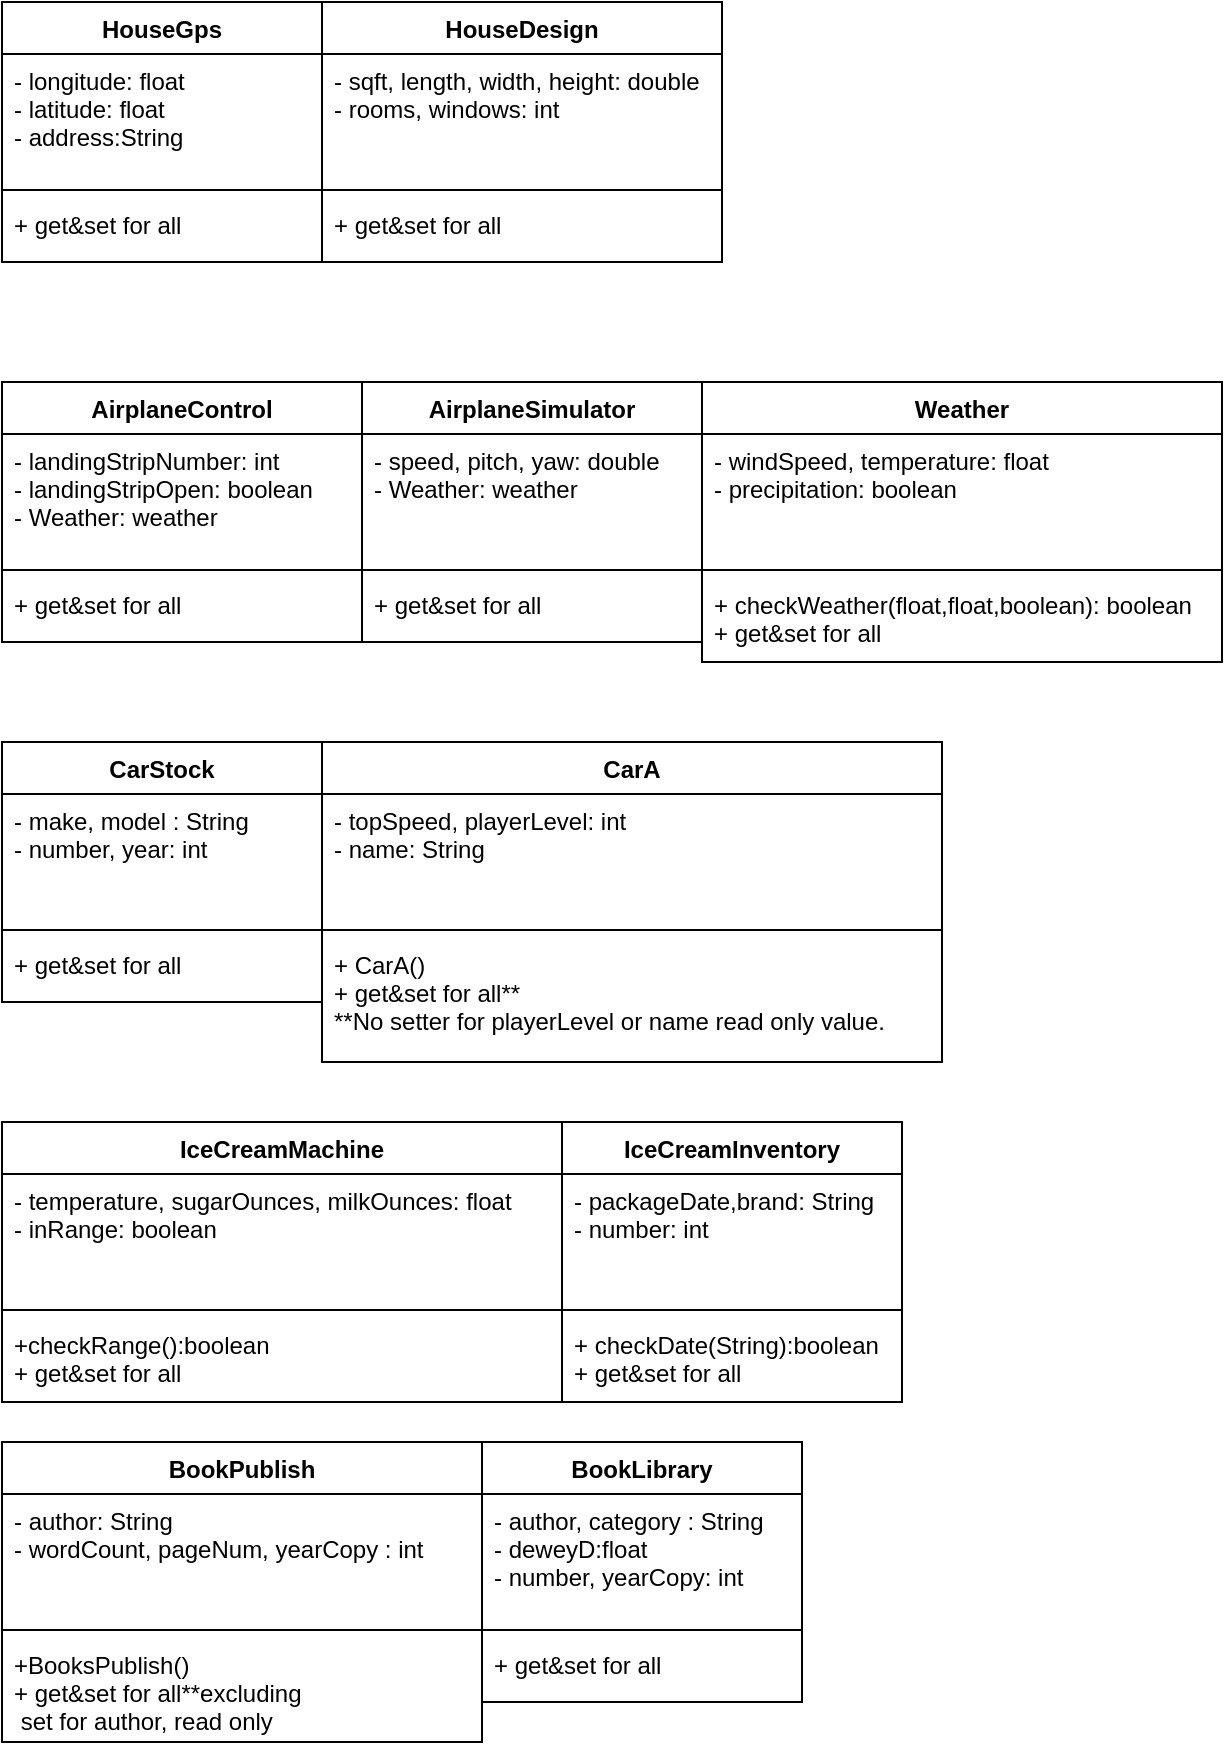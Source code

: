 <mxfile version="20.0.3" type="device"><diagram id="TNCu2ufSnVOKEzFiTLHT" name="Page-1"><mxGraphModel dx="751" dy="518" grid="1" gridSize="10" guides="1" tooltips="1" connect="1" arrows="1" fold="1" page="1" pageScale="1" pageWidth="850" pageHeight="1100" math="0" shadow="0"><root><mxCell id="0"/><mxCell id="1" parent="0"/><mxCell id="KGQkSMujrrvkIzf4OSrz-34" value="HouseGps" style="swimlane;fontStyle=1;align=center;verticalAlign=top;childLayout=stackLayout;horizontal=1;startSize=26;horizontalStack=0;resizeParent=1;resizeParentMax=0;resizeLast=0;collapsible=1;marginBottom=0;" vertex="1" parent="1"><mxGeometry x="10" y="10" width="160" height="130" as="geometry"/></mxCell><mxCell id="KGQkSMujrrvkIzf4OSrz-35" value="- longitude: float&#xA;- latitude: float&#xA;- address:String&#xA;&#xA;&#xA;&#xA;" style="text;strokeColor=none;fillColor=none;align=left;verticalAlign=top;spacingLeft=4;spacingRight=4;overflow=hidden;rotatable=0;points=[[0,0.5],[1,0.5]];portConstraint=eastwest;" vertex="1" parent="KGQkSMujrrvkIzf4OSrz-34"><mxGeometry y="26" width="160" height="64" as="geometry"/></mxCell><mxCell id="KGQkSMujrrvkIzf4OSrz-36" value="" style="line;strokeWidth=1;fillColor=none;align=left;verticalAlign=middle;spacingTop=-1;spacingLeft=3;spacingRight=3;rotatable=0;labelPosition=right;points=[];portConstraint=eastwest;" vertex="1" parent="KGQkSMujrrvkIzf4OSrz-34"><mxGeometry y="90" width="160" height="8" as="geometry"/></mxCell><mxCell id="KGQkSMujrrvkIzf4OSrz-37" value="+ get&amp;set for all" style="text;strokeColor=none;fillColor=none;align=left;verticalAlign=top;spacingLeft=4;spacingRight=4;overflow=hidden;rotatable=0;points=[[0,0.5],[1,0.5]];portConstraint=eastwest;" vertex="1" parent="KGQkSMujrrvkIzf4OSrz-34"><mxGeometry y="98" width="160" height="32" as="geometry"/></mxCell><mxCell id="KGQkSMujrrvkIzf4OSrz-38" value="HouseDesign" style="swimlane;fontStyle=1;align=center;verticalAlign=top;childLayout=stackLayout;horizontal=1;startSize=26;horizontalStack=0;resizeParent=1;resizeParentMax=0;resizeLast=0;collapsible=1;marginBottom=0;" vertex="1" parent="1"><mxGeometry x="170" y="10" width="200" height="130" as="geometry"/></mxCell><mxCell id="KGQkSMujrrvkIzf4OSrz-39" value="- sqft, length, width, height: double&#xA;- rooms, windows: int&#xA;&#xA;&#xA;" style="text;strokeColor=none;fillColor=none;align=left;verticalAlign=top;spacingLeft=4;spacingRight=4;overflow=hidden;rotatable=0;points=[[0,0.5],[1,0.5]];portConstraint=eastwest;" vertex="1" parent="KGQkSMujrrvkIzf4OSrz-38"><mxGeometry y="26" width="200" height="64" as="geometry"/></mxCell><mxCell id="KGQkSMujrrvkIzf4OSrz-40" value="" style="line;strokeWidth=1;fillColor=none;align=left;verticalAlign=middle;spacingTop=-1;spacingLeft=3;spacingRight=3;rotatable=0;labelPosition=right;points=[];portConstraint=eastwest;" vertex="1" parent="KGQkSMujrrvkIzf4OSrz-38"><mxGeometry y="90" width="200" height="8" as="geometry"/></mxCell><mxCell id="KGQkSMujrrvkIzf4OSrz-41" value="+ get&amp;set for all" style="text;strokeColor=none;fillColor=none;align=left;verticalAlign=top;spacingLeft=4;spacingRight=4;overflow=hidden;rotatable=0;points=[[0,0.5],[1,0.5]];portConstraint=eastwest;" vertex="1" parent="KGQkSMujrrvkIzf4OSrz-38"><mxGeometry y="98" width="200" height="32" as="geometry"/></mxCell><mxCell id="KGQkSMujrrvkIzf4OSrz-42" value="AirplaneControl" style="swimlane;fontStyle=1;align=center;verticalAlign=top;childLayout=stackLayout;horizontal=1;startSize=26;horizontalStack=0;resizeParent=1;resizeParentMax=0;resizeLast=0;collapsible=1;marginBottom=0;" vertex="1" parent="1"><mxGeometry x="10" y="200" width="180" height="130" as="geometry"/></mxCell><mxCell id="KGQkSMujrrvkIzf4OSrz-43" value="- landingStripNumber: int&#xA;- landingStripOpen: boolean&#xA;- Weather: weather&#xA;&#xA;&#xA;&#xA;" style="text;strokeColor=none;fillColor=none;align=left;verticalAlign=top;spacingLeft=4;spacingRight=4;overflow=hidden;rotatable=0;points=[[0,0.5],[1,0.5]];portConstraint=eastwest;" vertex="1" parent="KGQkSMujrrvkIzf4OSrz-42"><mxGeometry y="26" width="180" height="64" as="geometry"/></mxCell><mxCell id="KGQkSMujrrvkIzf4OSrz-44" value="" style="line;strokeWidth=1;fillColor=none;align=left;verticalAlign=middle;spacingTop=-1;spacingLeft=3;spacingRight=3;rotatable=0;labelPosition=right;points=[];portConstraint=eastwest;" vertex="1" parent="KGQkSMujrrvkIzf4OSrz-42"><mxGeometry y="90" width="180" height="8" as="geometry"/></mxCell><mxCell id="KGQkSMujrrvkIzf4OSrz-45" value="+ get&amp;set for all" style="text;strokeColor=none;fillColor=none;align=left;verticalAlign=top;spacingLeft=4;spacingRight=4;overflow=hidden;rotatable=0;points=[[0,0.5],[1,0.5]];portConstraint=eastwest;" vertex="1" parent="KGQkSMujrrvkIzf4OSrz-42"><mxGeometry y="98" width="180" height="32" as="geometry"/></mxCell><mxCell id="KGQkSMujrrvkIzf4OSrz-46" value="AirplaneSimulator" style="swimlane;fontStyle=1;align=center;verticalAlign=top;childLayout=stackLayout;horizontal=1;startSize=26;horizontalStack=0;resizeParent=1;resizeParentMax=0;resizeLast=0;collapsible=1;marginBottom=0;" vertex="1" parent="1"><mxGeometry x="190" y="200" width="170" height="130" as="geometry"/></mxCell><mxCell id="KGQkSMujrrvkIzf4OSrz-47" value="- speed, pitch, yaw: double&#xA;- Weather: weather&#xA;&#xA;&#xA;" style="text;strokeColor=none;fillColor=none;align=left;verticalAlign=top;spacingLeft=4;spacingRight=4;overflow=hidden;rotatable=0;points=[[0,0.5],[1,0.5]];portConstraint=eastwest;" vertex="1" parent="KGQkSMujrrvkIzf4OSrz-46"><mxGeometry y="26" width="170" height="64" as="geometry"/></mxCell><mxCell id="KGQkSMujrrvkIzf4OSrz-48" value="" style="line;strokeWidth=1;fillColor=none;align=left;verticalAlign=middle;spacingTop=-1;spacingLeft=3;spacingRight=3;rotatable=0;labelPosition=right;points=[];portConstraint=eastwest;" vertex="1" parent="KGQkSMujrrvkIzf4OSrz-46"><mxGeometry y="90" width="170" height="8" as="geometry"/></mxCell><mxCell id="KGQkSMujrrvkIzf4OSrz-49" value="+ get&amp;set for all" style="text;strokeColor=none;fillColor=none;align=left;verticalAlign=top;spacingLeft=4;spacingRight=4;overflow=hidden;rotatable=0;points=[[0,0.5],[1,0.5]];portConstraint=eastwest;" vertex="1" parent="KGQkSMujrrvkIzf4OSrz-46"><mxGeometry y="98" width="170" height="32" as="geometry"/></mxCell><mxCell id="KGQkSMujrrvkIzf4OSrz-50" value="Weather" style="swimlane;fontStyle=1;align=center;verticalAlign=top;childLayout=stackLayout;horizontal=1;startSize=26;horizontalStack=0;resizeParent=1;resizeParentMax=0;resizeLast=0;collapsible=1;marginBottom=0;" vertex="1" parent="1"><mxGeometry x="360" y="200" width="260" height="140" as="geometry"/></mxCell><mxCell id="KGQkSMujrrvkIzf4OSrz-51" value="- windSpeed, temperature: float&#xA;- precipitation: boolean&#xA;&#xA;&#xA;" style="text;strokeColor=none;fillColor=none;align=left;verticalAlign=top;spacingLeft=4;spacingRight=4;overflow=hidden;rotatable=0;points=[[0,0.5],[1,0.5]];portConstraint=eastwest;" vertex="1" parent="KGQkSMujrrvkIzf4OSrz-50"><mxGeometry y="26" width="260" height="64" as="geometry"/></mxCell><mxCell id="KGQkSMujrrvkIzf4OSrz-52" value="" style="line;strokeWidth=1;fillColor=none;align=left;verticalAlign=middle;spacingTop=-1;spacingLeft=3;spacingRight=3;rotatable=0;labelPosition=right;points=[];portConstraint=eastwest;" vertex="1" parent="KGQkSMujrrvkIzf4OSrz-50"><mxGeometry y="90" width="260" height="8" as="geometry"/></mxCell><mxCell id="KGQkSMujrrvkIzf4OSrz-53" value="+ checkWeather(float,float,boolean): boolean&#xA;+ get&amp;set for all" style="text;strokeColor=none;fillColor=none;align=left;verticalAlign=top;spacingLeft=4;spacingRight=4;overflow=hidden;rotatable=0;points=[[0,0.5],[1,0.5]];portConstraint=eastwest;" vertex="1" parent="KGQkSMujrrvkIzf4OSrz-50"><mxGeometry y="98" width="260" height="42" as="geometry"/></mxCell><mxCell id="KGQkSMujrrvkIzf4OSrz-54" value="CarStock" style="swimlane;fontStyle=1;align=center;verticalAlign=top;childLayout=stackLayout;horizontal=1;startSize=26;horizontalStack=0;resizeParent=1;resizeParentMax=0;resizeLast=0;collapsible=1;marginBottom=0;" vertex="1" parent="1"><mxGeometry x="10" y="380" width="160" height="130" as="geometry"/></mxCell><mxCell id="KGQkSMujrrvkIzf4OSrz-55" value="- make, model : String&#xA;- number, year: int&#xA;&#xA;&#xA;" style="text;strokeColor=none;fillColor=none;align=left;verticalAlign=top;spacingLeft=4;spacingRight=4;overflow=hidden;rotatable=0;points=[[0,0.5],[1,0.5]];portConstraint=eastwest;" vertex="1" parent="KGQkSMujrrvkIzf4OSrz-54"><mxGeometry y="26" width="160" height="64" as="geometry"/></mxCell><mxCell id="KGQkSMujrrvkIzf4OSrz-56" value="" style="line;strokeWidth=1;fillColor=none;align=left;verticalAlign=middle;spacingTop=-1;spacingLeft=3;spacingRight=3;rotatable=0;labelPosition=right;points=[];portConstraint=eastwest;" vertex="1" parent="KGQkSMujrrvkIzf4OSrz-54"><mxGeometry y="90" width="160" height="8" as="geometry"/></mxCell><mxCell id="KGQkSMujrrvkIzf4OSrz-57" value="+ get&amp;set for all" style="text;strokeColor=none;fillColor=none;align=left;verticalAlign=top;spacingLeft=4;spacingRight=4;overflow=hidden;rotatable=0;points=[[0,0.5],[1,0.5]];portConstraint=eastwest;" vertex="1" parent="KGQkSMujrrvkIzf4OSrz-54"><mxGeometry y="98" width="160" height="32" as="geometry"/></mxCell><mxCell id="KGQkSMujrrvkIzf4OSrz-59" value="CarA" style="swimlane;fontStyle=1;align=center;verticalAlign=top;childLayout=stackLayout;horizontal=1;startSize=26;horizontalStack=0;resizeParent=1;resizeParentMax=0;resizeLast=0;collapsible=1;marginBottom=0;" vertex="1" parent="1"><mxGeometry x="170" y="380" width="310" height="160" as="geometry"/></mxCell><mxCell id="KGQkSMujrrvkIzf4OSrz-60" value="- topSpeed, playerLevel: int&#xA;- name: String&#xA;&#xA;&#xA;" style="text;strokeColor=none;fillColor=none;align=left;verticalAlign=top;spacingLeft=4;spacingRight=4;overflow=hidden;rotatable=0;points=[[0,0.5],[1,0.5]];portConstraint=eastwest;" vertex="1" parent="KGQkSMujrrvkIzf4OSrz-59"><mxGeometry y="26" width="310" height="64" as="geometry"/></mxCell><mxCell id="KGQkSMujrrvkIzf4OSrz-61" value="" style="line;strokeWidth=1;fillColor=none;align=left;verticalAlign=middle;spacingTop=-1;spacingLeft=3;spacingRight=3;rotatable=0;labelPosition=right;points=[];portConstraint=eastwest;" vertex="1" parent="KGQkSMujrrvkIzf4OSrz-59"><mxGeometry y="90" width="310" height="8" as="geometry"/></mxCell><mxCell id="KGQkSMujrrvkIzf4OSrz-62" value="+ CarA()&#xA;+ get&amp;set for all**&#xA;**No setter for playerLevel or name read only value.&#xA;" style="text;strokeColor=none;fillColor=none;align=left;verticalAlign=top;spacingLeft=4;spacingRight=4;overflow=hidden;rotatable=0;points=[[0,0.5],[1,0.5]];portConstraint=eastwest;" vertex="1" parent="KGQkSMujrrvkIzf4OSrz-59"><mxGeometry y="98" width="310" height="62" as="geometry"/></mxCell><mxCell id="KGQkSMujrrvkIzf4OSrz-67" value="IceCreamMachine" style="swimlane;fontStyle=1;align=center;verticalAlign=top;childLayout=stackLayout;horizontal=1;startSize=26;horizontalStack=0;resizeParent=1;resizeParentMax=0;resizeLast=0;collapsible=1;marginBottom=0;" vertex="1" parent="1"><mxGeometry x="10" y="570" width="280" height="140" as="geometry"/></mxCell><mxCell id="KGQkSMujrrvkIzf4OSrz-68" value="- temperature, sugarOunces, milkOunces: float&#xA;- inRange: boolean&#xA;" style="text;strokeColor=none;fillColor=none;align=left;verticalAlign=top;spacingLeft=4;spacingRight=4;overflow=hidden;rotatable=0;points=[[0,0.5],[1,0.5]];portConstraint=eastwest;" vertex="1" parent="KGQkSMujrrvkIzf4OSrz-67"><mxGeometry y="26" width="280" height="64" as="geometry"/></mxCell><mxCell id="KGQkSMujrrvkIzf4OSrz-69" value="" style="line;strokeWidth=1;fillColor=none;align=left;verticalAlign=middle;spacingTop=-1;spacingLeft=3;spacingRight=3;rotatable=0;labelPosition=right;points=[];portConstraint=eastwest;" vertex="1" parent="KGQkSMujrrvkIzf4OSrz-67"><mxGeometry y="90" width="280" height="8" as="geometry"/></mxCell><mxCell id="KGQkSMujrrvkIzf4OSrz-70" value="+checkRange():boolean&#xA;+ get&amp;set for all" style="text;strokeColor=none;fillColor=none;align=left;verticalAlign=top;spacingLeft=4;spacingRight=4;overflow=hidden;rotatable=0;points=[[0,0.5],[1,0.5]];portConstraint=eastwest;" vertex="1" parent="KGQkSMujrrvkIzf4OSrz-67"><mxGeometry y="98" width="280" height="42" as="geometry"/></mxCell><mxCell id="KGQkSMujrrvkIzf4OSrz-71" value="IceCreamInventory" style="swimlane;fontStyle=1;align=center;verticalAlign=top;childLayout=stackLayout;horizontal=1;startSize=26;horizontalStack=0;resizeParent=1;resizeParentMax=0;resizeLast=0;collapsible=1;marginBottom=0;" vertex="1" parent="1"><mxGeometry x="290" y="570" width="170" height="140" as="geometry"/></mxCell><mxCell id="KGQkSMujrrvkIzf4OSrz-72" value="- packageDate,brand: String&#xA;- number: int&#xA;" style="text;strokeColor=none;fillColor=none;align=left;verticalAlign=top;spacingLeft=4;spacingRight=4;overflow=hidden;rotatable=0;points=[[0,0.5],[1,0.5]];portConstraint=eastwest;" vertex="1" parent="KGQkSMujrrvkIzf4OSrz-71"><mxGeometry y="26" width="170" height="64" as="geometry"/></mxCell><mxCell id="KGQkSMujrrvkIzf4OSrz-73" value="" style="line;strokeWidth=1;fillColor=none;align=left;verticalAlign=middle;spacingTop=-1;spacingLeft=3;spacingRight=3;rotatable=0;labelPosition=right;points=[];portConstraint=eastwest;" vertex="1" parent="KGQkSMujrrvkIzf4OSrz-71"><mxGeometry y="90" width="170" height="8" as="geometry"/></mxCell><mxCell id="KGQkSMujrrvkIzf4OSrz-74" value="+ checkDate(String):boolean&#xA;+ get&amp;set for all" style="text;strokeColor=none;fillColor=none;align=left;verticalAlign=top;spacingLeft=4;spacingRight=4;overflow=hidden;rotatable=0;points=[[0,0.5],[1,0.5]];portConstraint=eastwest;" vertex="1" parent="KGQkSMujrrvkIzf4OSrz-71"><mxGeometry y="98" width="170" height="42" as="geometry"/></mxCell><mxCell id="KGQkSMujrrvkIzf4OSrz-75" value="BookPublish" style="swimlane;fontStyle=1;align=center;verticalAlign=top;childLayout=stackLayout;horizontal=1;startSize=26;horizontalStack=0;resizeParent=1;resizeParentMax=0;resizeLast=0;collapsible=1;marginBottom=0;" vertex="1" parent="1"><mxGeometry x="10" y="730" width="240" height="150" as="geometry"/></mxCell><mxCell id="KGQkSMujrrvkIzf4OSrz-76" value="- author: String&#xA;- wordCount, pageNum, yearCopy : int&#xA;&#xA;&#xA;&#xA;" style="text;strokeColor=none;fillColor=none;align=left;verticalAlign=top;spacingLeft=4;spacingRight=4;overflow=hidden;rotatable=0;points=[[0,0.5],[1,0.5]];portConstraint=eastwest;" vertex="1" parent="KGQkSMujrrvkIzf4OSrz-75"><mxGeometry y="26" width="240" height="64" as="geometry"/></mxCell><mxCell id="KGQkSMujrrvkIzf4OSrz-77" value="" style="line;strokeWidth=1;fillColor=none;align=left;verticalAlign=middle;spacingTop=-1;spacingLeft=3;spacingRight=3;rotatable=0;labelPosition=right;points=[];portConstraint=eastwest;" vertex="1" parent="KGQkSMujrrvkIzf4OSrz-75"><mxGeometry y="90" width="240" height="8" as="geometry"/></mxCell><mxCell id="KGQkSMujrrvkIzf4OSrz-78" value="+BooksPublish()&#xA;+ get&amp;set for all**excluding&#xA; set for author, read only&#xA;" style="text;strokeColor=none;fillColor=none;align=left;verticalAlign=top;spacingLeft=4;spacingRight=4;overflow=hidden;rotatable=0;points=[[0,0.5],[1,0.5]];portConstraint=eastwest;" vertex="1" parent="KGQkSMujrrvkIzf4OSrz-75"><mxGeometry y="98" width="240" height="52" as="geometry"/></mxCell><mxCell id="KGQkSMujrrvkIzf4OSrz-79" value="BookLibrary" style="swimlane;fontStyle=1;align=center;verticalAlign=top;childLayout=stackLayout;horizontal=1;startSize=26;horizontalStack=0;resizeParent=1;resizeParentMax=0;resizeLast=0;collapsible=1;marginBottom=0;" vertex="1" parent="1"><mxGeometry x="250" y="730" width="160" height="130" as="geometry"/></mxCell><mxCell id="KGQkSMujrrvkIzf4OSrz-80" value="- author, category : String&#xA;- deweyD:float&#xA;- number, yearCopy: int&#xA;&#xA;&#xA;" style="text;strokeColor=none;fillColor=none;align=left;verticalAlign=top;spacingLeft=4;spacingRight=4;overflow=hidden;rotatable=0;points=[[0,0.5],[1,0.5]];portConstraint=eastwest;" vertex="1" parent="KGQkSMujrrvkIzf4OSrz-79"><mxGeometry y="26" width="160" height="64" as="geometry"/></mxCell><mxCell id="KGQkSMujrrvkIzf4OSrz-81" value="" style="line;strokeWidth=1;fillColor=none;align=left;verticalAlign=middle;spacingTop=-1;spacingLeft=3;spacingRight=3;rotatable=0;labelPosition=right;points=[];portConstraint=eastwest;" vertex="1" parent="KGQkSMujrrvkIzf4OSrz-79"><mxGeometry y="90" width="160" height="8" as="geometry"/></mxCell><mxCell id="KGQkSMujrrvkIzf4OSrz-82" value="+ get&amp;set for all" style="text;strokeColor=none;fillColor=none;align=left;verticalAlign=top;spacingLeft=4;spacingRight=4;overflow=hidden;rotatable=0;points=[[0,0.5],[1,0.5]];portConstraint=eastwest;" vertex="1" parent="KGQkSMujrrvkIzf4OSrz-79"><mxGeometry y="98" width="160" height="32" as="geometry"/></mxCell></root></mxGraphModel></diagram></mxfile>